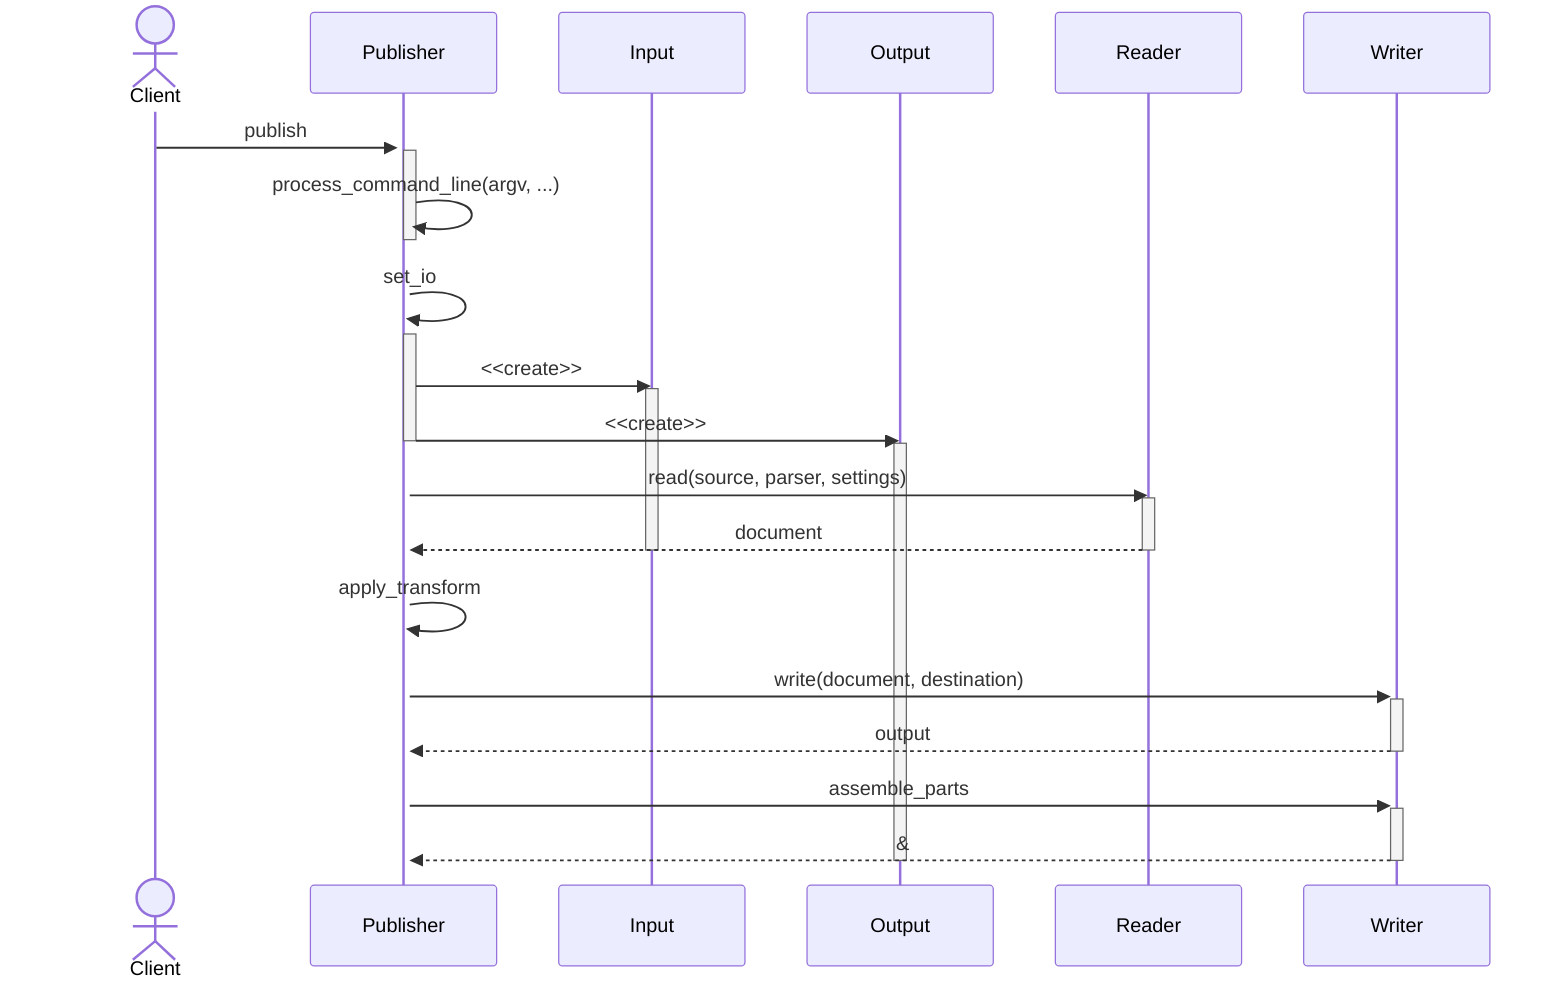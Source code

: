 sequenceDiagram
    actor Client

    Client->>+Publisher: publish
    activate Publisher
        Publisher->>Publisher: process_command_line(argv, ...)
    deactivate Publisher

    Publisher->>Publisher: set_io
    activate Publisher
        Publisher->>Input: <<create>>
        activate Input
        Publisher->>Output: <<create>>
        activate Output
    deactivate Publisher

    Publisher->>Reader: read(source, parser, settings)
    activate Reader
        Reader-->>Publisher: document
    deactivate Reader
    deactivate Input
    Publisher->>Publisher: apply_transform

    Publisher->>+Writer: write(document, destination)
    Writer-->>-Publisher: output
    Publisher->>+Writer: assemble_parts
    Writer-->>-Publisher: &#x20
    deactivate Output